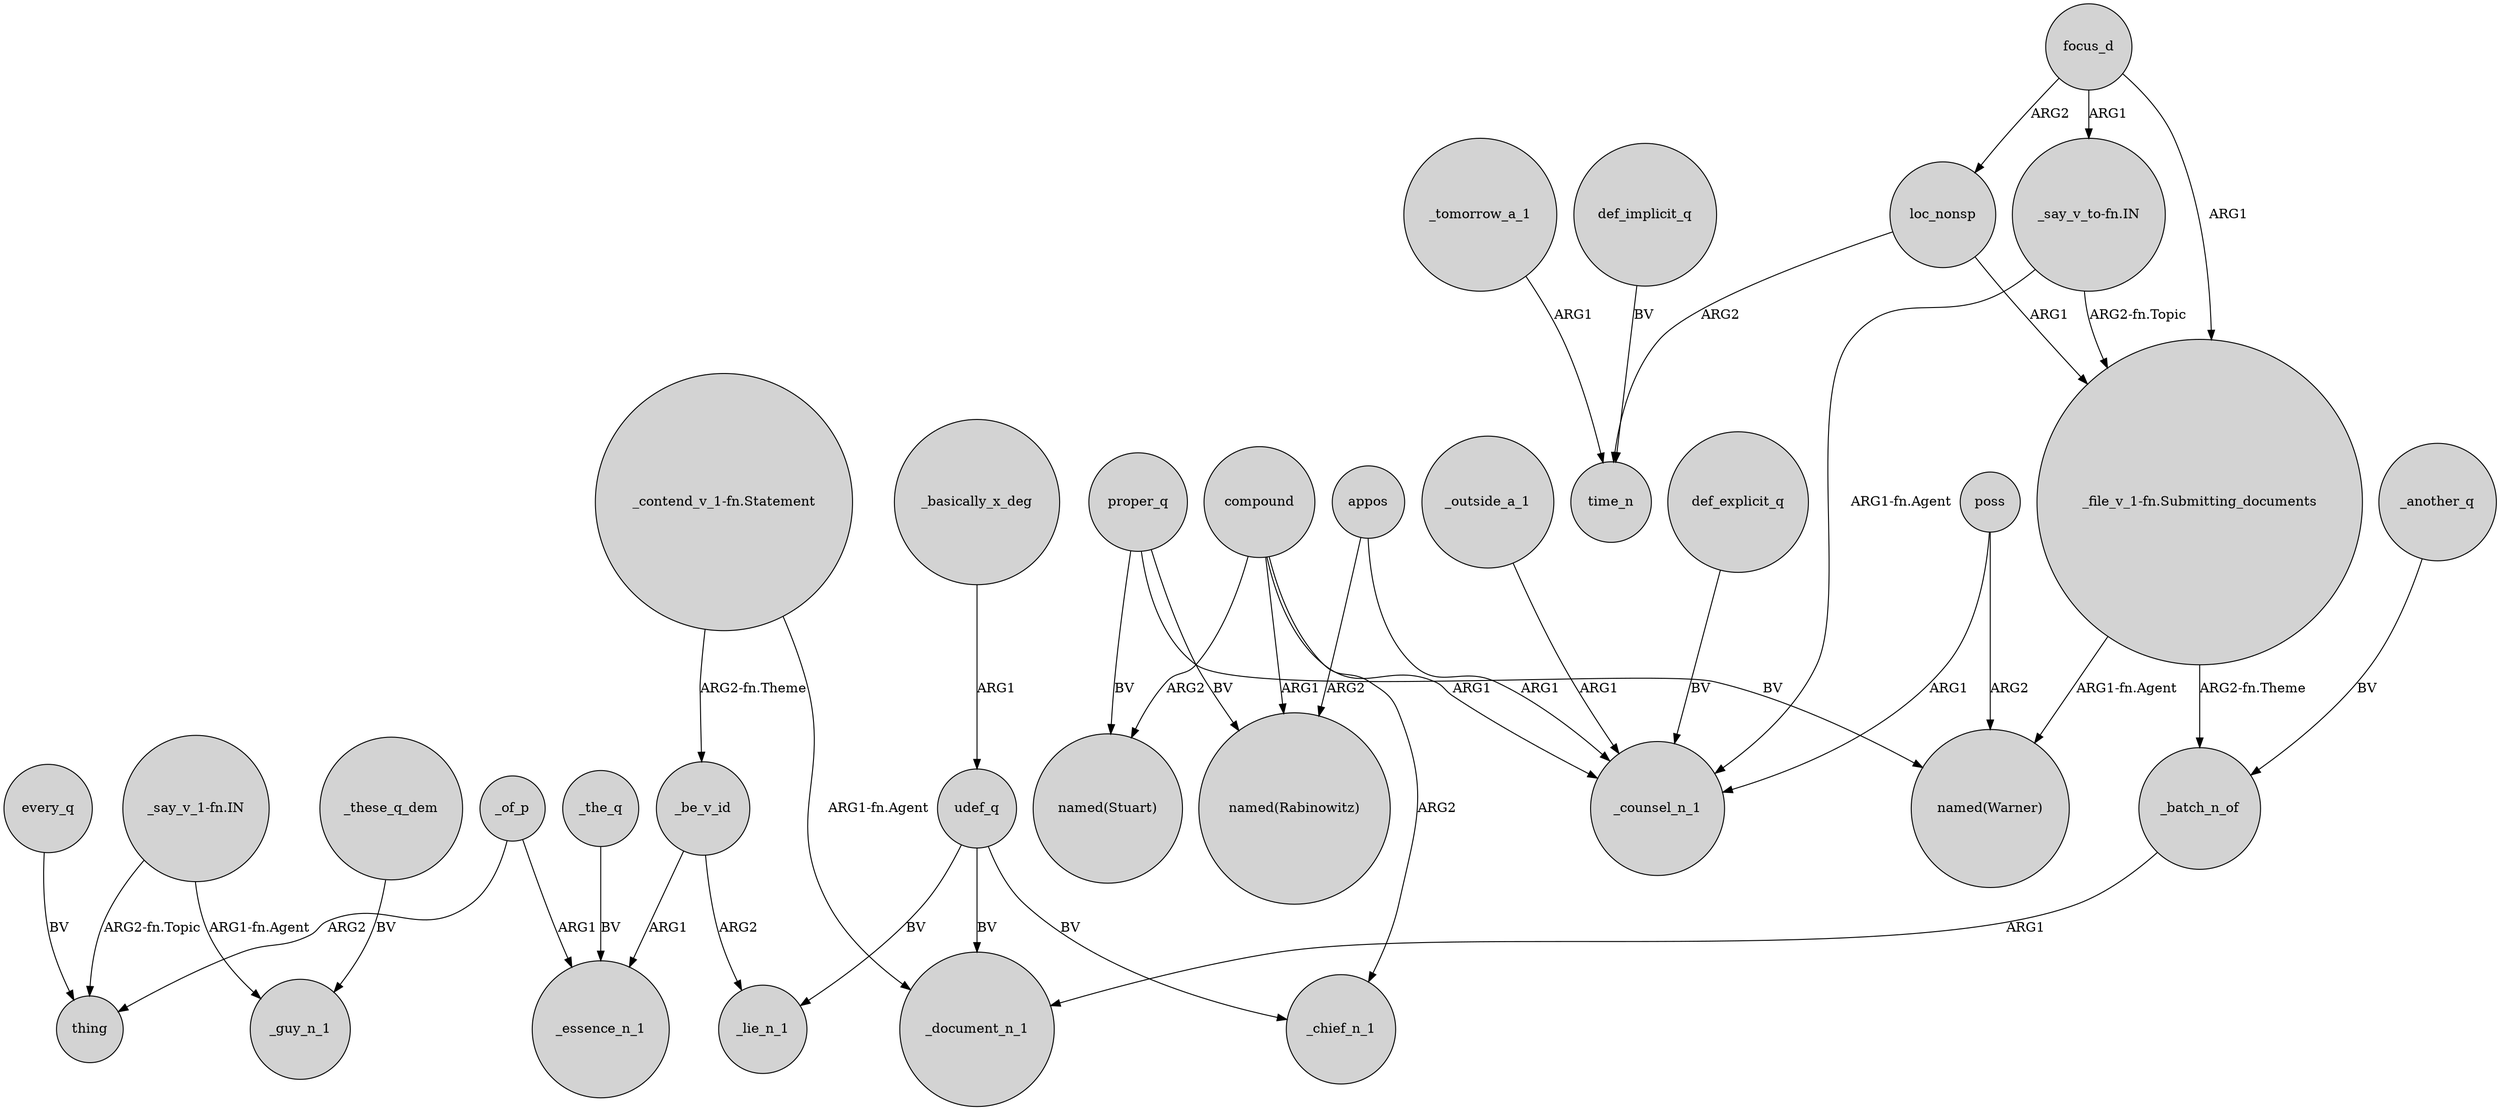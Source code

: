 digraph {
	node [shape=circle style=filled]
	_batch_n_of -> _document_n_1 [label=ARG1]
	focus_d -> loc_nonsp [label=ARG2]
	"_file_v_1-fn.Submitting_documents" -> _batch_n_of [label="ARG2-fn.Theme"]
	_be_v_id -> _essence_n_1 [label=ARG1]
	_another_q -> _batch_n_of [label=BV]
	_tomorrow_a_1 -> time_n [label=ARG1]
	"_say_v_1-fn.IN" -> thing [label="ARG2-fn.Topic"]
	every_q -> thing [label=BV]
	appos -> "named(Rabinowitz)" [label=ARG2]
	_of_p -> thing [label=ARG2]
	poss -> _counsel_n_1 [label=ARG1]
	udef_q -> _document_n_1 [label=BV]
	_of_p -> _essence_n_1 [label=ARG1]
	compound -> "named(Stuart)" [label=ARG2]
	udef_q -> _lie_n_1 [label=BV]
	focus_d -> "_say_v_to-fn.IN" [label=ARG1]
	loc_nonsp -> time_n [label=ARG2]
	compound -> _chief_n_1 [label=ARG2]
	"_say_v_to-fn.IN" -> _counsel_n_1 [label="ARG1-fn.Agent"]
	_be_v_id -> _lie_n_1 [label=ARG2]
	udef_q -> _chief_n_1 [label=BV]
	_the_q -> _essence_n_1 [label=BV]
	compound -> _counsel_n_1 [label=ARG1]
	"_file_v_1-fn.Submitting_documents" -> "named(Warner)" [label="ARG1-fn.Agent"]
	"_contend_v_1-fn.Statement" -> _document_n_1 [label="ARG1-fn.Agent"]
	"_say_v_1-fn.IN" -> _guy_n_1 [label="ARG1-fn.Agent"]
	_these_q_dem -> _guy_n_1 [label=BV]
	_outside_a_1 -> _counsel_n_1 [label=ARG1]
	loc_nonsp -> "_file_v_1-fn.Submitting_documents" [label=ARG1]
	proper_q -> "named(Warner)" [label=BV]
	appos -> _counsel_n_1 [label=ARG1]
	def_explicit_q -> _counsel_n_1 [label=BV]
	_basically_x_deg -> udef_q [label=ARG1]
	proper_q -> "named(Rabinowitz)" [label=BV]
	focus_d -> "_file_v_1-fn.Submitting_documents" [label=ARG1]
	"_say_v_to-fn.IN" -> "_file_v_1-fn.Submitting_documents" [label="ARG2-fn.Topic"]
	"_contend_v_1-fn.Statement" -> _be_v_id [label="ARG2-fn.Theme"]
	compound -> "named(Rabinowitz)" [label=ARG1]
	poss -> "named(Warner)" [label=ARG2]
	proper_q -> "named(Stuart)" [label=BV]
	def_implicit_q -> time_n [label=BV]
}

